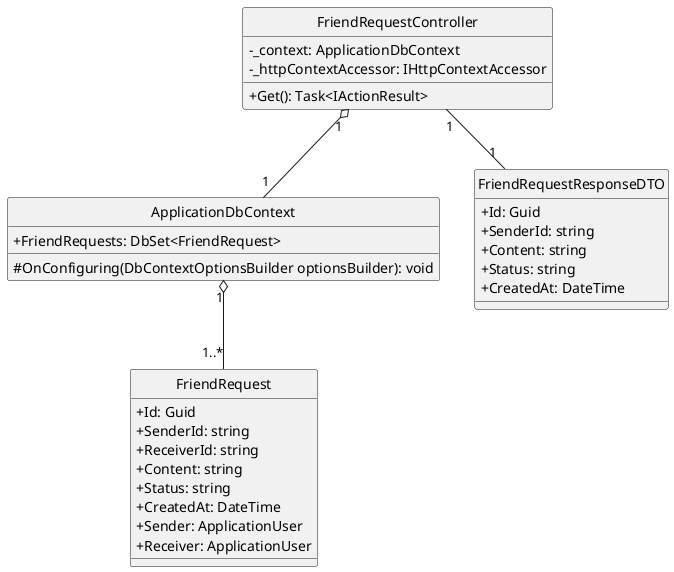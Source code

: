 @startuml
hide circle
skinparam classAttributeIconSize 0

class FriendRequestController {
    - _context: ApplicationDbContext
    - _httpContextAccessor: IHttpContextAccessor
    + Get(): Task<IActionResult>
}

class ApplicationDbContext {
    + FriendRequests: DbSet<FriendRequest> 
    # OnConfiguring(DbContextOptionsBuilder optionsBuilder): void
}


class FriendRequest {
    + Id: Guid
    + SenderId: string 
    + ReceiverId: string 
    + Content: string 
    + Status: string 
    + CreatedAt: DateTime
    + Sender: ApplicationUser 
    + Receiver: ApplicationUser 
}

class FriendRequestResponseDTO{
    + Id: Guid
    + SenderId: string
    + Content: string
    + Status: string
    + CreatedAt: DateTime
}

FriendRequestController "1" o-- "1" ApplicationDbContext
FriendRequestController "1" -- "1" FriendRequestResponseDTO
ApplicationDbContext "1" o-- "1..*" FriendRequest
@enduml